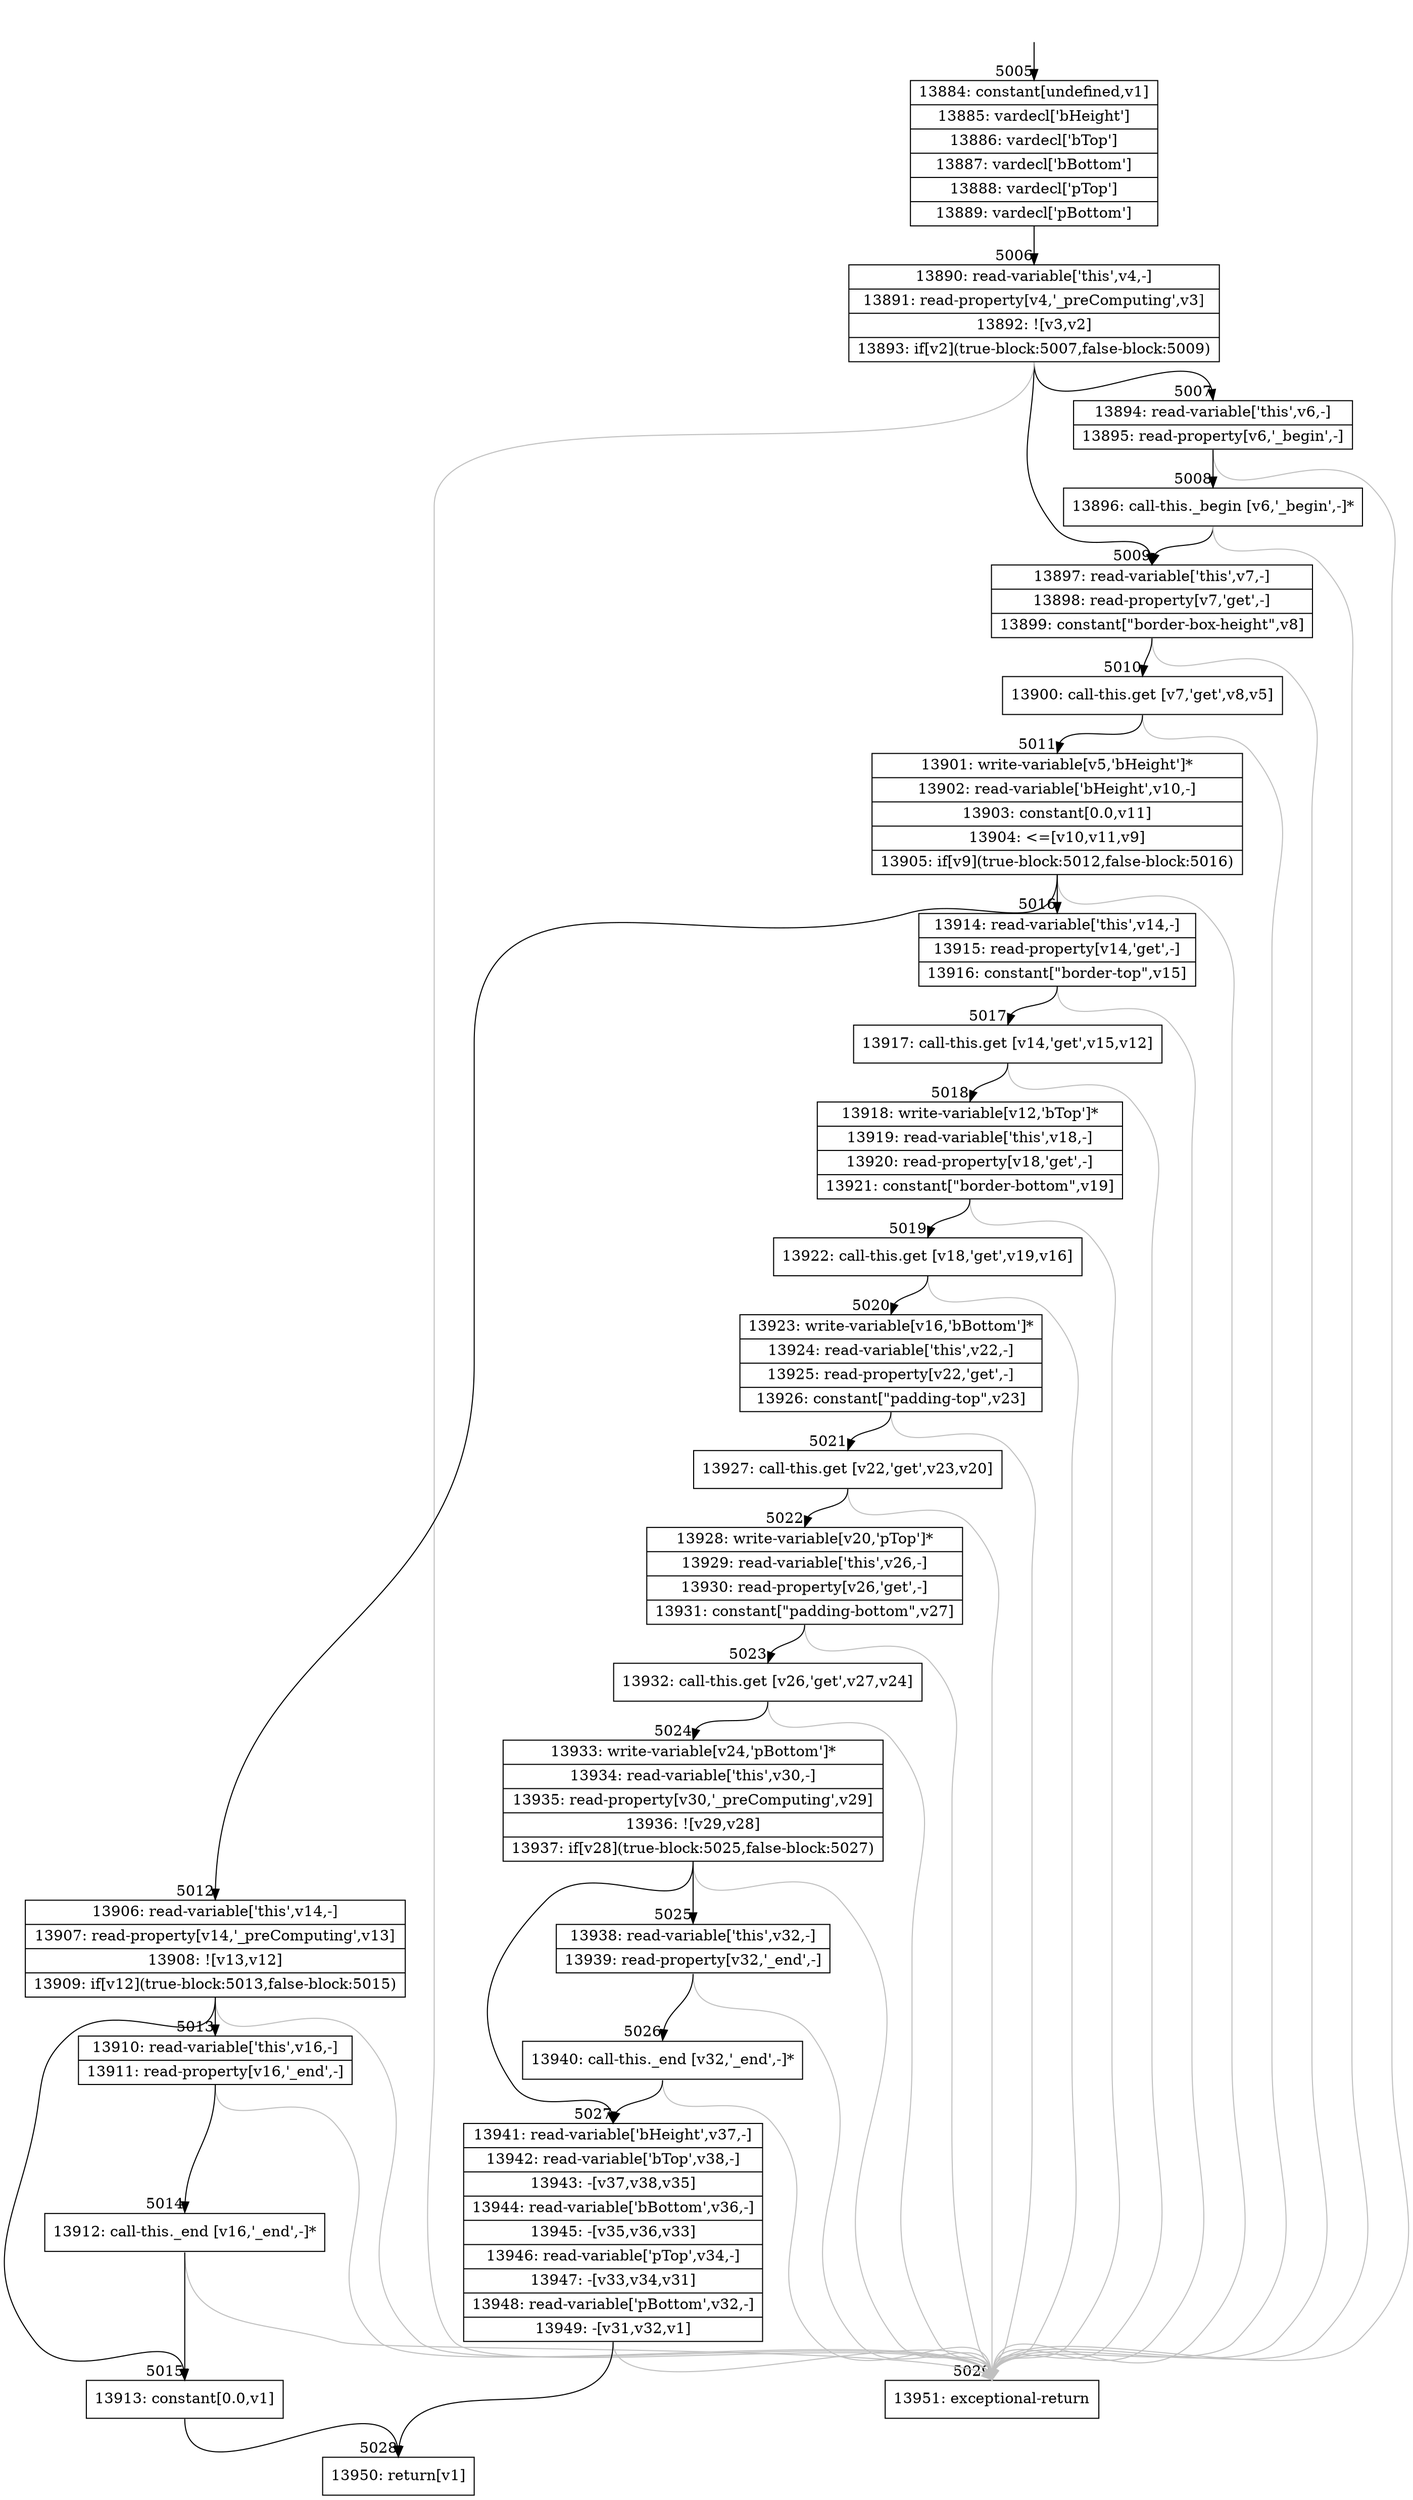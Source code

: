 digraph {
rankdir="TD"
BB_entry395[shape=none,label=""];
BB_entry395 -> BB5005 [tailport=s, headport=n, headlabel="    5005"]
BB5005 [shape=record label="{13884: constant[undefined,v1]|13885: vardecl['bHeight']|13886: vardecl['bTop']|13887: vardecl['bBottom']|13888: vardecl['pTop']|13889: vardecl['pBottom']}" ] 
BB5005 -> BB5006 [tailport=s, headport=n, headlabel="      5006"]
BB5006 [shape=record label="{13890: read-variable['this',v4,-]|13891: read-property[v4,'_preComputing',v3]|13892: ![v3,v2]|13893: if[v2](true-block:5007,false-block:5009)}" ] 
BB5006 -> BB5007 [tailport=s, headport=n, headlabel="      5007"]
BB5006 -> BB5009 [tailport=s, headport=n, headlabel="      5009"]
BB5006 -> BB5029 [tailport=s, headport=n, color=gray, headlabel="      5029"]
BB5007 [shape=record label="{13894: read-variable['this',v6,-]|13895: read-property[v6,'_begin',-]}" ] 
BB5007 -> BB5008 [tailport=s, headport=n, headlabel="      5008"]
BB5007 -> BB5029 [tailport=s, headport=n, color=gray]
BB5008 [shape=record label="{13896: call-this._begin [v6,'_begin',-]*}" ] 
BB5008 -> BB5009 [tailport=s, headport=n]
BB5008 -> BB5029 [tailport=s, headport=n, color=gray]
BB5009 [shape=record label="{13897: read-variable['this',v7,-]|13898: read-property[v7,'get',-]|13899: constant[\"border-box-height\",v8]}" ] 
BB5009 -> BB5010 [tailport=s, headport=n, headlabel="      5010"]
BB5009 -> BB5029 [tailport=s, headport=n, color=gray]
BB5010 [shape=record label="{13900: call-this.get [v7,'get',v8,v5]}" ] 
BB5010 -> BB5011 [tailport=s, headport=n, headlabel="      5011"]
BB5010 -> BB5029 [tailport=s, headport=n, color=gray]
BB5011 [shape=record label="{13901: write-variable[v5,'bHeight']*|13902: read-variable['bHeight',v10,-]|13903: constant[0.0,v11]|13904: \<=[v10,v11,v9]|13905: if[v9](true-block:5012,false-block:5016)}" ] 
BB5011 -> BB5012 [tailport=s, headport=n, headlabel="      5012"]
BB5011 -> BB5016 [tailport=s, headport=n, headlabel="      5016"]
BB5011 -> BB5029 [tailport=s, headport=n, color=gray]
BB5012 [shape=record label="{13906: read-variable['this',v14,-]|13907: read-property[v14,'_preComputing',v13]|13908: ![v13,v12]|13909: if[v12](true-block:5013,false-block:5015)}" ] 
BB5012 -> BB5013 [tailport=s, headport=n, headlabel="      5013"]
BB5012 -> BB5015 [tailport=s, headport=n, headlabel="      5015"]
BB5012 -> BB5029 [tailport=s, headport=n, color=gray]
BB5013 [shape=record label="{13910: read-variable['this',v16,-]|13911: read-property[v16,'_end',-]}" ] 
BB5013 -> BB5014 [tailport=s, headport=n, headlabel="      5014"]
BB5013 -> BB5029 [tailport=s, headport=n, color=gray]
BB5014 [shape=record label="{13912: call-this._end [v16,'_end',-]*}" ] 
BB5014 -> BB5015 [tailport=s, headport=n]
BB5014 -> BB5029 [tailport=s, headport=n, color=gray]
BB5015 [shape=record label="{13913: constant[0.0,v1]}" ] 
BB5015 -> BB5028 [tailport=s, headport=n, headlabel="      5028"]
BB5016 [shape=record label="{13914: read-variable['this',v14,-]|13915: read-property[v14,'get',-]|13916: constant[\"border-top\",v15]}" ] 
BB5016 -> BB5017 [tailport=s, headport=n, headlabel="      5017"]
BB5016 -> BB5029 [tailport=s, headport=n, color=gray]
BB5017 [shape=record label="{13917: call-this.get [v14,'get',v15,v12]}" ] 
BB5017 -> BB5018 [tailport=s, headport=n, headlabel="      5018"]
BB5017 -> BB5029 [tailport=s, headport=n, color=gray]
BB5018 [shape=record label="{13918: write-variable[v12,'bTop']*|13919: read-variable['this',v18,-]|13920: read-property[v18,'get',-]|13921: constant[\"border-bottom\",v19]}" ] 
BB5018 -> BB5019 [tailport=s, headport=n, headlabel="      5019"]
BB5018 -> BB5029 [tailport=s, headport=n, color=gray]
BB5019 [shape=record label="{13922: call-this.get [v18,'get',v19,v16]}" ] 
BB5019 -> BB5020 [tailport=s, headport=n, headlabel="      5020"]
BB5019 -> BB5029 [tailport=s, headport=n, color=gray]
BB5020 [shape=record label="{13923: write-variable[v16,'bBottom']*|13924: read-variable['this',v22,-]|13925: read-property[v22,'get',-]|13926: constant[\"padding-top\",v23]}" ] 
BB5020 -> BB5021 [tailport=s, headport=n, headlabel="      5021"]
BB5020 -> BB5029 [tailport=s, headport=n, color=gray]
BB5021 [shape=record label="{13927: call-this.get [v22,'get',v23,v20]}" ] 
BB5021 -> BB5022 [tailport=s, headport=n, headlabel="      5022"]
BB5021 -> BB5029 [tailport=s, headport=n, color=gray]
BB5022 [shape=record label="{13928: write-variable[v20,'pTop']*|13929: read-variable['this',v26,-]|13930: read-property[v26,'get',-]|13931: constant[\"padding-bottom\",v27]}" ] 
BB5022 -> BB5023 [tailport=s, headport=n, headlabel="      5023"]
BB5022 -> BB5029 [tailport=s, headport=n, color=gray]
BB5023 [shape=record label="{13932: call-this.get [v26,'get',v27,v24]}" ] 
BB5023 -> BB5024 [tailport=s, headport=n, headlabel="      5024"]
BB5023 -> BB5029 [tailport=s, headport=n, color=gray]
BB5024 [shape=record label="{13933: write-variable[v24,'pBottom']*|13934: read-variable['this',v30,-]|13935: read-property[v30,'_preComputing',v29]|13936: ![v29,v28]|13937: if[v28](true-block:5025,false-block:5027)}" ] 
BB5024 -> BB5025 [tailport=s, headport=n, headlabel="      5025"]
BB5024 -> BB5027 [tailport=s, headport=n, headlabel="      5027"]
BB5024 -> BB5029 [tailport=s, headport=n, color=gray]
BB5025 [shape=record label="{13938: read-variable['this',v32,-]|13939: read-property[v32,'_end',-]}" ] 
BB5025 -> BB5026 [tailport=s, headport=n, headlabel="      5026"]
BB5025 -> BB5029 [tailport=s, headport=n, color=gray]
BB5026 [shape=record label="{13940: call-this._end [v32,'_end',-]*}" ] 
BB5026 -> BB5027 [tailport=s, headport=n]
BB5026 -> BB5029 [tailport=s, headport=n, color=gray]
BB5027 [shape=record label="{13941: read-variable['bHeight',v37,-]|13942: read-variable['bTop',v38,-]|13943: -[v37,v38,v35]|13944: read-variable['bBottom',v36,-]|13945: -[v35,v36,v33]|13946: read-variable['pTop',v34,-]|13947: -[v33,v34,v31]|13948: read-variable['pBottom',v32,-]|13949: -[v31,v32,v1]}" ] 
BB5027 -> BB5028 [tailport=s, headport=n]
BB5027 -> BB5029 [tailport=s, headport=n, color=gray]
BB5028 [shape=record label="{13950: return[v1]}" ] 
BB5029 [shape=record label="{13951: exceptional-return}" ] 
//#$~ 3795
}

